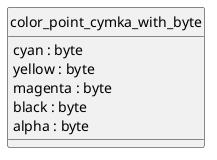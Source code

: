 @startuml uml
skinparam monochrome true
skinparam linetype ortho
hide circle

entity color_point_cymka_with_byte {
  cyan : byte
  yellow : byte
  magenta : byte
  black : byte
  alpha : byte
}

@enduml
